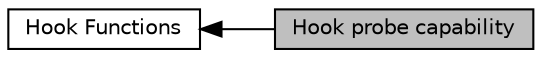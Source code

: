 digraph "Hook probe capability"
{
  edge [fontname="Helvetica",fontsize="10",labelfontname="Helvetica",labelfontsize="10"];
  node [fontname="Helvetica",fontsize="10",shape=record];
  rankdir=LR;
  Node1 [label="Hook Functions",height=0.2,width=0.4,color="black", fillcolor="white", style="filled",URL="$group___a_p_r___util___hook.html"];
  Node0 [label="Hook probe capability",height=0.2,width=0.4,color="black", fillcolor="grey75", style="filled", fontcolor="black"];
  Node1->Node0 [shape=plaintext, dir="back", style="solid"];
}
